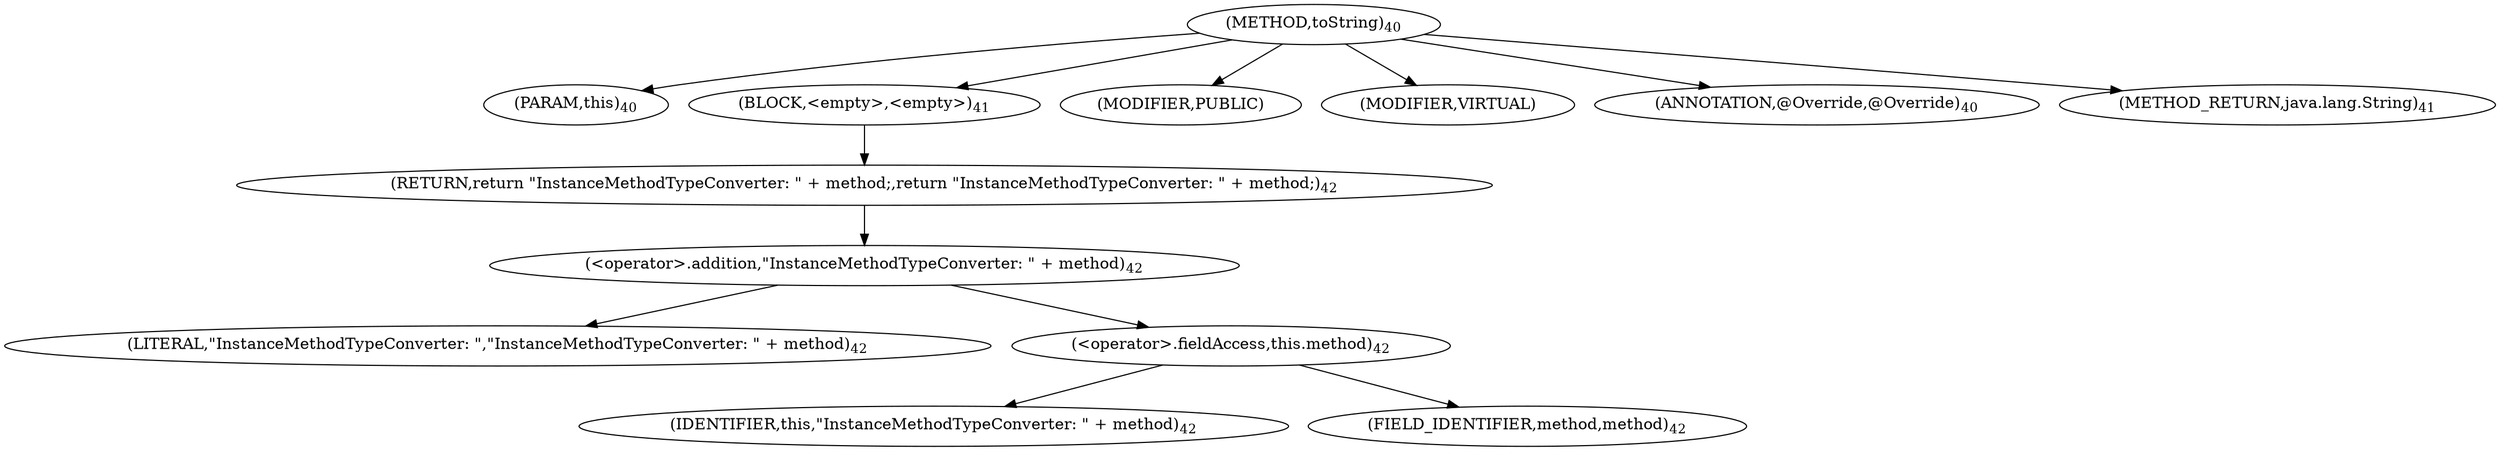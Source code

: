 digraph "toString" {  
"40" [label = <(METHOD,toString)<SUB>40</SUB>> ]
"41" [label = <(PARAM,this)<SUB>40</SUB>> ]
"42" [label = <(BLOCK,&lt;empty&gt;,&lt;empty&gt;)<SUB>41</SUB>> ]
"43" [label = <(RETURN,return &quot;InstanceMethodTypeConverter: &quot; + method;,return &quot;InstanceMethodTypeConverter: &quot; + method;)<SUB>42</SUB>> ]
"44" [label = <(&lt;operator&gt;.addition,&quot;InstanceMethodTypeConverter: &quot; + method)<SUB>42</SUB>> ]
"45" [label = <(LITERAL,&quot;InstanceMethodTypeConverter: &quot;,&quot;InstanceMethodTypeConverter: &quot; + method)<SUB>42</SUB>> ]
"46" [label = <(&lt;operator&gt;.fieldAccess,this.method)<SUB>42</SUB>> ]
"47" [label = <(IDENTIFIER,this,&quot;InstanceMethodTypeConverter: &quot; + method)<SUB>42</SUB>> ]
"48" [label = <(FIELD_IDENTIFIER,method,method)<SUB>42</SUB>> ]
"49" [label = <(MODIFIER,PUBLIC)> ]
"50" [label = <(MODIFIER,VIRTUAL)> ]
"51" [label = <(ANNOTATION,@Override,@Override)<SUB>40</SUB>> ]
"52" [label = <(METHOD_RETURN,java.lang.String)<SUB>41</SUB>> ]
  "40" -> "41" 
  "40" -> "42" 
  "40" -> "49" 
  "40" -> "50" 
  "40" -> "51" 
  "40" -> "52" 
  "42" -> "43" 
  "43" -> "44" 
  "44" -> "45" 
  "44" -> "46" 
  "46" -> "47" 
  "46" -> "48" 
}
